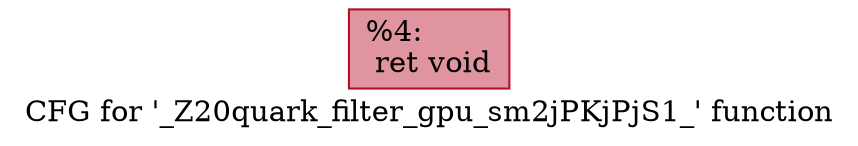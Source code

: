 digraph "CFG for '_Z20quark_filter_gpu_sm2jPKjPjS1_' function" {
	label="CFG for '_Z20quark_filter_gpu_sm2jPKjPjS1_' function";

	Node0x5f69960 [shape=record,color="#b70d28ff", style=filled, fillcolor="#b70d2870",label="{%4:\l  ret void\l}"];
}
